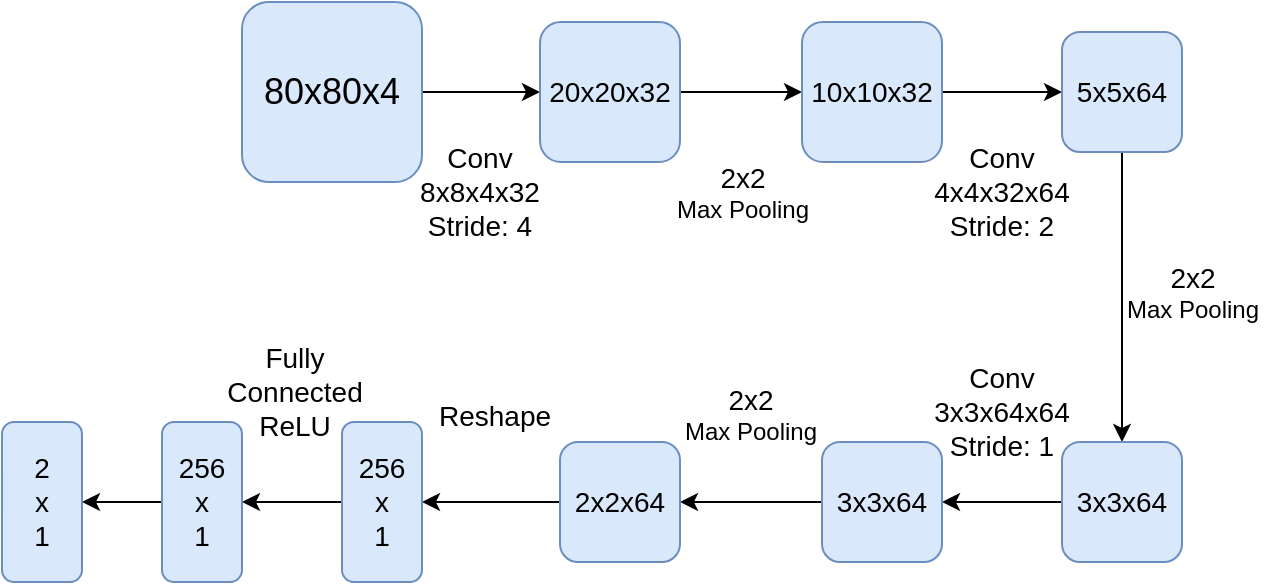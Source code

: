 <mxfile version="21.8.1" type="github">
  <diagram name="第 1 页" id="yR9HOdzIv7jTi1fBP0-I">
    <mxGraphModel dx="922" dy="539" grid="1" gridSize="10" guides="1" tooltips="1" connect="1" arrows="1" fold="1" page="1" pageScale="1" pageWidth="827" pageHeight="1169" math="0" shadow="0">
      <root>
        <mxCell id="0" />
        <mxCell id="1" parent="0" />
        <mxCell id="huxlr9JHoWnAr4w4-cFv-16" style="edgeStyle=orthogonalEdgeStyle;rounded=0;orthogonalLoop=1;jettySize=auto;html=1;exitX=1;exitY=0.5;exitDx=0;exitDy=0;entryX=0;entryY=0.5;entryDx=0;entryDy=0;" edge="1" parent="1" source="huxlr9JHoWnAr4w4-cFv-1" target="huxlr9JHoWnAr4w4-cFv-3">
          <mxGeometry relative="1" as="geometry" />
        </mxCell>
        <mxCell id="huxlr9JHoWnAr4w4-cFv-1" value="&lt;font style=&quot;font-size: 18px;&quot;&gt;80x80x4&lt;/font&gt;" style="rounded=1;whiteSpace=wrap;html=1;fillColor=#dae8fc;strokeColor=#6c8ebf;" vertex="1" parent="1">
          <mxGeometry x="230" y="100" width="90" height="90" as="geometry" />
        </mxCell>
        <mxCell id="huxlr9JHoWnAr4w4-cFv-17" style="edgeStyle=orthogonalEdgeStyle;rounded=0;orthogonalLoop=1;jettySize=auto;html=1;exitX=1;exitY=0.5;exitDx=0;exitDy=0;entryX=0;entryY=0.5;entryDx=0;entryDy=0;" edge="1" parent="1" source="huxlr9JHoWnAr4w4-cFv-3" target="huxlr9JHoWnAr4w4-cFv-4">
          <mxGeometry relative="1" as="geometry" />
        </mxCell>
        <mxCell id="huxlr9JHoWnAr4w4-cFv-3" value="&lt;font style=&quot;font-size: 14px;&quot;&gt;20x20x32&lt;/font&gt;" style="rounded=1;whiteSpace=wrap;html=1;fillColor=#dae8fc;strokeColor=#6c8ebf;" vertex="1" parent="1">
          <mxGeometry x="379" y="110" width="70" height="70" as="geometry" />
        </mxCell>
        <mxCell id="huxlr9JHoWnAr4w4-cFv-18" style="edgeStyle=orthogonalEdgeStyle;rounded=0;orthogonalLoop=1;jettySize=auto;html=1;exitX=1;exitY=0.5;exitDx=0;exitDy=0;entryX=0;entryY=0.5;entryDx=0;entryDy=0;" edge="1" parent="1" source="huxlr9JHoWnAr4w4-cFv-4" target="huxlr9JHoWnAr4w4-cFv-5">
          <mxGeometry relative="1" as="geometry" />
        </mxCell>
        <mxCell id="huxlr9JHoWnAr4w4-cFv-4" value="&lt;font style=&quot;font-size: 14px;&quot;&gt;10x10x32&lt;/font&gt;" style="rounded=1;whiteSpace=wrap;html=1;fillColor=#dae8fc;strokeColor=#6c8ebf;" vertex="1" parent="1">
          <mxGeometry x="510" y="110" width="70" height="70" as="geometry" />
        </mxCell>
        <mxCell id="huxlr9JHoWnAr4w4-cFv-19" style="edgeStyle=orthogonalEdgeStyle;rounded=0;orthogonalLoop=1;jettySize=auto;html=1;exitX=0.5;exitY=1;exitDx=0;exitDy=0;entryX=0.5;entryY=0;entryDx=0;entryDy=0;" edge="1" parent="1" source="huxlr9JHoWnAr4w4-cFv-5" target="huxlr9JHoWnAr4w4-cFv-10">
          <mxGeometry relative="1" as="geometry" />
        </mxCell>
        <mxCell id="huxlr9JHoWnAr4w4-cFv-5" value="&lt;font style=&quot;font-size: 14px;&quot;&gt;5x5x64&lt;/font&gt;" style="rounded=1;whiteSpace=wrap;html=1;fillColor=#dae8fc;strokeColor=#6c8ebf;" vertex="1" parent="1">
          <mxGeometry x="640" y="115" width="60" height="60" as="geometry" />
        </mxCell>
        <mxCell id="huxlr9JHoWnAr4w4-cFv-20" style="edgeStyle=orthogonalEdgeStyle;rounded=0;orthogonalLoop=1;jettySize=auto;html=1;exitX=0;exitY=0.5;exitDx=0;exitDy=0;entryX=1;entryY=0.5;entryDx=0;entryDy=0;" edge="1" parent="1" source="huxlr9JHoWnAr4w4-cFv-10" target="huxlr9JHoWnAr4w4-cFv-11">
          <mxGeometry relative="1" as="geometry" />
        </mxCell>
        <mxCell id="huxlr9JHoWnAr4w4-cFv-10" value="&lt;font style=&quot;font-size: 14px;&quot;&gt;3x3x64&lt;/font&gt;" style="rounded=1;whiteSpace=wrap;html=1;fillColor=#dae8fc;strokeColor=#6c8ebf;" vertex="1" parent="1">
          <mxGeometry x="640" y="320" width="60" height="60" as="geometry" />
        </mxCell>
        <mxCell id="huxlr9JHoWnAr4w4-cFv-21" style="edgeStyle=orthogonalEdgeStyle;rounded=0;orthogonalLoop=1;jettySize=auto;html=1;exitX=0;exitY=0.5;exitDx=0;exitDy=0;entryX=1;entryY=0.5;entryDx=0;entryDy=0;" edge="1" parent="1" source="huxlr9JHoWnAr4w4-cFv-11" target="huxlr9JHoWnAr4w4-cFv-12">
          <mxGeometry relative="1" as="geometry" />
        </mxCell>
        <mxCell id="huxlr9JHoWnAr4w4-cFv-11" value="&lt;font style=&quot;font-size: 14px;&quot;&gt;3x3x64&lt;/font&gt;" style="rounded=1;whiteSpace=wrap;html=1;fillColor=#dae8fc;strokeColor=#6c8ebf;" vertex="1" parent="1">
          <mxGeometry x="520" y="320" width="60" height="60" as="geometry" />
        </mxCell>
        <mxCell id="huxlr9JHoWnAr4w4-cFv-22" style="edgeStyle=orthogonalEdgeStyle;rounded=0;orthogonalLoop=1;jettySize=auto;html=1;exitX=0;exitY=0.5;exitDx=0;exitDy=0;entryX=1;entryY=0.5;entryDx=0;entryDy=0;" edge="1" parent="1" source="huxlr9JHoWnAr4w4-cFv-12" target="huxlr9JHoWnAr4w4-cFv-13">
          <mxGeometry relative="1" as="geometry" />
        </mxCell>
        <mxCell id="huxlr9JHoWnAr4w4-cFv-12" value="&lt;font style=&quot;font-size: 14px;&quot;&gt;2x2x64&lt;/font&gt;" style="rounded=1;whiteSpace=wrap;html=1;fillColor=#dae8fc;strokeColor=#6c8ebf;" vertex="1" parent="1">
          <mxGeometry x="389" y="320" width="60" height="60" as="geometry" />
        </mxCell>
        <mxCell id="huxlr9JHoWnAr4w4-cFv-23" style="edgeStyle=orthogonalEdgeStyle;rounded=0;orthogonalLoop=1;jettySize=auto;html=1;exitX=0;exitY=0.5;exitDx=0;exitDy=0;entryX=1;entryY=0.5;entryDx=0;entryDy=0;" edge="1" parent="1" source="huxlr9JHoWnAr4w4-cFv-13" target="huxlr9JHoWnAr4w4-cFv-14">
          <mxGeometry relative="1" as="geometry" />
        </mxCell>
        <mxCell id="huxlr9JHoWnAr4w4-cFv-13" value="&lt;font style=&quot;font-size: 14px;&quot;&gt;256&lt;br&gt;x&lt;br&gt;1&lt;br&gt;&lt;/font&gt;" style="rounded=1;whiteSpace=wrap;html=1;fillColor=#dae8fc;strokeColor=#6c8ebf;" vertex="1" parent="1">
          <mxGeometry x="280" y="310" width="40" height="80" as="geometry" />
        </mxCell>
        <mxCell id="huxlr9JHoWnAr4w4-cFv-24" style="edgeStyle=orthogonalEdgeStyle;rounded=0;orthogonalLoop=1;jettySize=auto;html=1;exitX=0;exitY=0.5;exitDx=0;exitDy=0;entryX=1;entryY=0.5;entryDx=0;entryDy=0;" edge="1" parent="1" source="huxlr9JHoWnAr4w4-cFv-14" target="huxlr9JHoWnAr4w4-cFv-15">
          <mxGeometry relative="1" as="geometry" />
        </mxCell>
        <mxCell id="huxlr9JHoWnAr4w4-cFv-14" value="&lt;font style=&quot;font-size: 14px;&quot;&gt;256&lt;br&gt;x&lt;br&gt;1&lt;br&gt;&lt;/font&gt;" style="rounded=1;whiteSpace=wrap;html=1;fillColor=#dae8fc;strokeColor=#6c8ebf;" vertex="1" parent="1">
          <mxGeometry x="190" y="310" width="40" height="80" as="geometry" />
        </mxCell>
        <mxCell id="huxlr9JHoWnAr4w4-cFv-15" value="&lt;font style=&quot;font-size: 14px;&quot;&gt;2&lt;br&gt;x&lt;br&gt;1&lt;br&gt;&lt;/font&gt;" style="rounded=1;whiteSpace=wrap;html=1;fillColor=#dae8fc;strokeColor=#6c8ebf;" vertex="1" parent="1">
          <mxGeometry x="110" y="310" width="40" height="80" as="geometry" />
        </mxCell>
        <mxCell id="huxlr9JHoWnAr4w4-cFv-25" value="&lt;font style=&quot;font-size: 14px;&quot;&gt;Conv&lt;br&gt;8x8x4x32&lt;br&gt;Stride: 4&lt;/font&gt;" style="text;html=1;strokeColor=none;fillColor=none;align=center;verticalAlign=middle;whiteSpace=wrap;rounded=0;" vertex="1" parent="1">
          <mxGeometry x="319" y="180" width="60" height="30" as="geometry" />
        </mxCell>
        <mxCell id="huxlr9JHoWnAr4w4-cFv-26" value="&lt;font style=&quot;font-size: 14px;&quot;&gt;Conv&lt;br&gt;4x4x32x64&lt;br&gt;Stride: 2&lt;/font&gt;" style="text;html=1;strokeColor=none;fillColor=none;align=center;verticalAlign=middle;whiteSpace=wrap;rounded=0;" vertex="1" parent="1">
          <mxGeometry x="580" y="180" width="60" height="30" as="geometry" />
        </mxCell>
        <mxCell id="huxlr9JHoWnAr4w4-cFv-27" value="&lt;span style=&quot;font-size: 14px;&quot;&gt;2x2&lt;br&gt;&lt;/span&gt;Max Pooling" style="text;html=1;strokeColor=none;fillColor=none;align=center;verticalAlign=middle;whiteSpace=wrap;rounded=0;" vertex="1" parent="1">
          <mxGeometry x="445" y="180" width="71" height="30" as="geometry" />
        </mxCell>
        <mxCell id="huxlr9JHoWnAr4w4-cFv-28" value="&lt;font style=&quot;font-size: 14px;&quot;&gt;Conv&lt;br&gt;3x3x64x64&lt;br&gt;Stride: 1&lt;/font&gt;" style="text;html=1;strokeColor=none;fillColor=none;align=center;verticalAlign=middle;whiteSpace=wrap;rounded=0;" vertex="1" parent="1">
          <mxGeometry x="580" y="290" width="60" height="30" as="geometry" />
        </mxCell>
        <mxCell id="huxlr9JHoWnAr4w4-cFv-29" value="&lt;span style=&quot;font-size: 14px;&quot;&gt;2x2&lt;br&gt;&lt;/span&gt;Max Pooling" style="text;html=1;strokeColor=none;fillColor=none;align=center;verticalAlign=middle;whiteSpace=wrap;rounded=0;" vertex="1" parent="1">
          <mxGeometry x="449" y="291" width="71" height="30" as="geometry" />
        </mxCell>
        <mxCell id="huxlr9JHoWnAr4w4-cFv-30" value="&lt;span style=&quot;font-size: 14px;&quot;&gt;2x2&lt;br&gt;&lt;/span&gt;Max Pooling" style="text;html=1;strokeColor=none;fillColor=none;align=center;verticalAlign=middle;whiteSpace=wrap;rounded=0;" vertex="1" parent="1">
          <mxGeometry x="670" y="230" width="71" height="30" as="geometry" />
        </mxCell>
        <mxCell id="huxlr9JHoWnAr4w4-cFv-31" value="&lt;span style=&quot;font-size: 14px;&quot;&gt;Reshape&lt;br&gt;&lt;/span&gt;" style="text;html=1;strokeColor=none;fillColor=none;align=center;verticalAlign=middle;whiteSpace=wrap;rounded=0;" vertex="1" parent="1">
          <mxGeometry x="321" y="292" width="71" height="30" as="geometry" />
        </mxCell>
        <mxCell id="huxlr9JHoWnAr4w4-cFv-32" value="&lt;span style=&quot;font-size: 14px;&quot;&gt;Fully&lt;br&gt;Connected&lt;br&gt;ReLU&lt;br&gt;&lt;/span&gt;" style="text;html=1;strokeColor=none;fillColor=none;align=center;verticalAlign=middle;whiteSpace=wrap;rounded=0;" vertex="1" parent="1">
          <mxGeometry x="221" y="280" width="71" height="30" as="geometry" />
        </mxCell>
      </root>
    </mxGraphModel>
  </diagram>
</mxfile>
